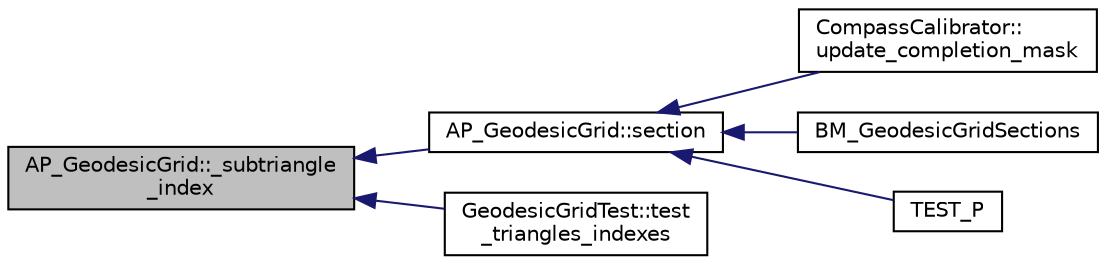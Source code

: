 digraph "AP_GeodesicGrid::_subtriangle_index"
{
 // INTERACTIVE_SVG=YES
  edge [fontname="Helvetica",fontsize="10",labelfontname="Helvetica",labelfontsize="10"];
  node [fontname="Helvetica",fontsize="10",shape=record];
  rankdir="LR";
  Node1 [label="AP_GeodesicGrid::_subtriangle\l_index",height=0.2,width=0.4,color="black", fillcolor="grey75", style="filled", fontcolor="black"];
  Node1 -> Node2 [dir="back",color="midnightblue",fontsize="10",style="solid",fontname="Helvetica"];
  Node2 [label="AP_GeodesicGrid::section",height=0.2,width=0.4,color="black", fillcolor="white", style="filled",URL="$structAP__GeodesicGrid.html#a04a68b6581a66dc78ba25c8331d236a4"];
  Node2 -> Node3 [dir="back",color="midnightblue",fontsize="10",style="solid",fontname="Helvetica"];
  Node3 [label="CompassCalibrator::\lupdate_completion_mask",height=0.2,width=0.4,color="black", fillcolor="white", style="filled",URL="$classCompassCalibrator.html#a435f74eae8c91908b68c2df04a173dd1"];
  Node2 -> Node4 [dir="back",color="midnightblue",fontsize="10",style="solid",fontname="Helvetica"];
  Node4 [label="BM_GeodesicGridSections",height=0.2,width=0.4,color="black", fillcolor="white", style="filled",URL="$benchmark__geodesic__grid_8cpp.html#a280674e106a39ba83054a9eef90618ab"];
  Node2 -> Node5 [dir="back",color="midnightblue",fontsize="10",style="solid",fontname="Helvetica"];
  Node5 [label="TEST_P",height=0.2,width=0.4,color="black", fillcolor="white", style="filled",URL="$test__geodesic__grid_8cpp.html#a375d5d9de8bbd8679823f2f88ef1376a"];
  Node1 -> Node6 [dir="back",color="midnightblue",fontsize="10",style="solid",fontname="Helvetica"];
  Node6 [label="GeodesicGridTest::test\l_triangles_indexes",height=0.2,width=0.4,color="black", fillcolor="white", style="filled",URL="$classGeodesicGridTest.html#a34a4838375d62c6795be3213d19b18fb"];
}
